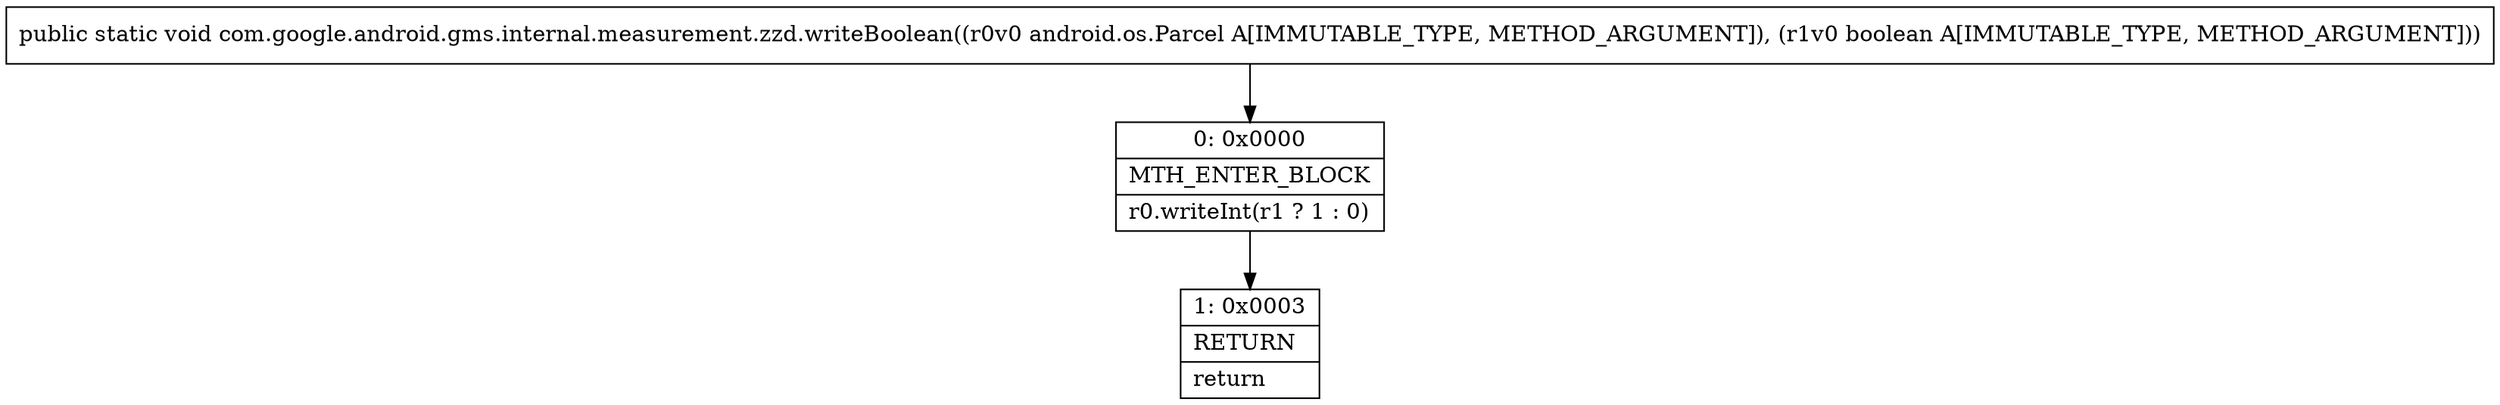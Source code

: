 digraph "CFG forcom.google.android.gms.internal.measurement.zzd.writeBoolean(Landroid\/os\/Parcel;Z)V" {
Node_0 [shape=record,label="{0\:\ 0x0000|MTH_ENTER_BLOCK\l|r0.writeInt(r1 ? 1 : 0)\l}"];
Node_1 [shape=record,label="{1\:\ 0x0003|RETURN\l|return\l}"];
MethodNode[shape=record,label="{public static void com.google.android.gms.internal.measurement.zzd.writeBoolean((r0v0 android.os.Parcel A[IMMUTABLE_TYPE, METHOD_ARGUMENT]), (r1v0 boolean A[IMMUTABLE_TYPE, METHOD_ARGUMENT])) }"];
MethodNode -> Node_0;
Node_0 -> Node_1;
}

